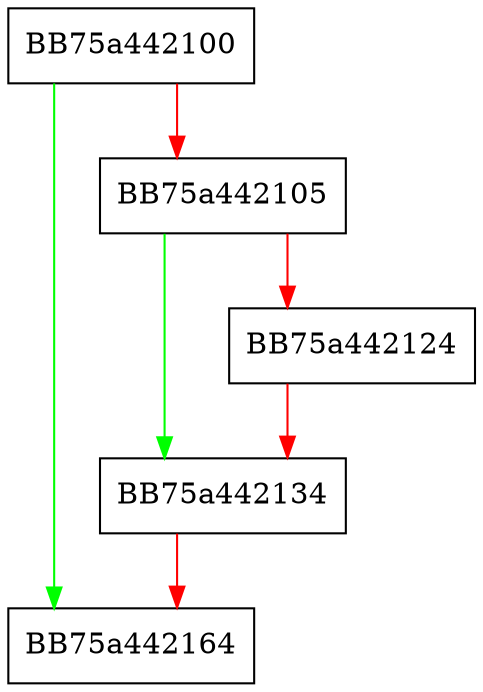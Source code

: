 digraph delete_resutils_context {
  node [shape="box"];
  graph [splines=ortho];
  BB75a442100 -> BB75a442164 [color="green"];
  BB75a442100 -> BB75a442105 [color="red"];
  BB75a442105 -> BB75a442134 [color="green"];
  BB75a442105 -> BB75a442124 [color="red"];
  BB75a442124 -> BB75a442134 [color="red"];
  BB75a442134 -> BB75a442164 [color="red"];
}